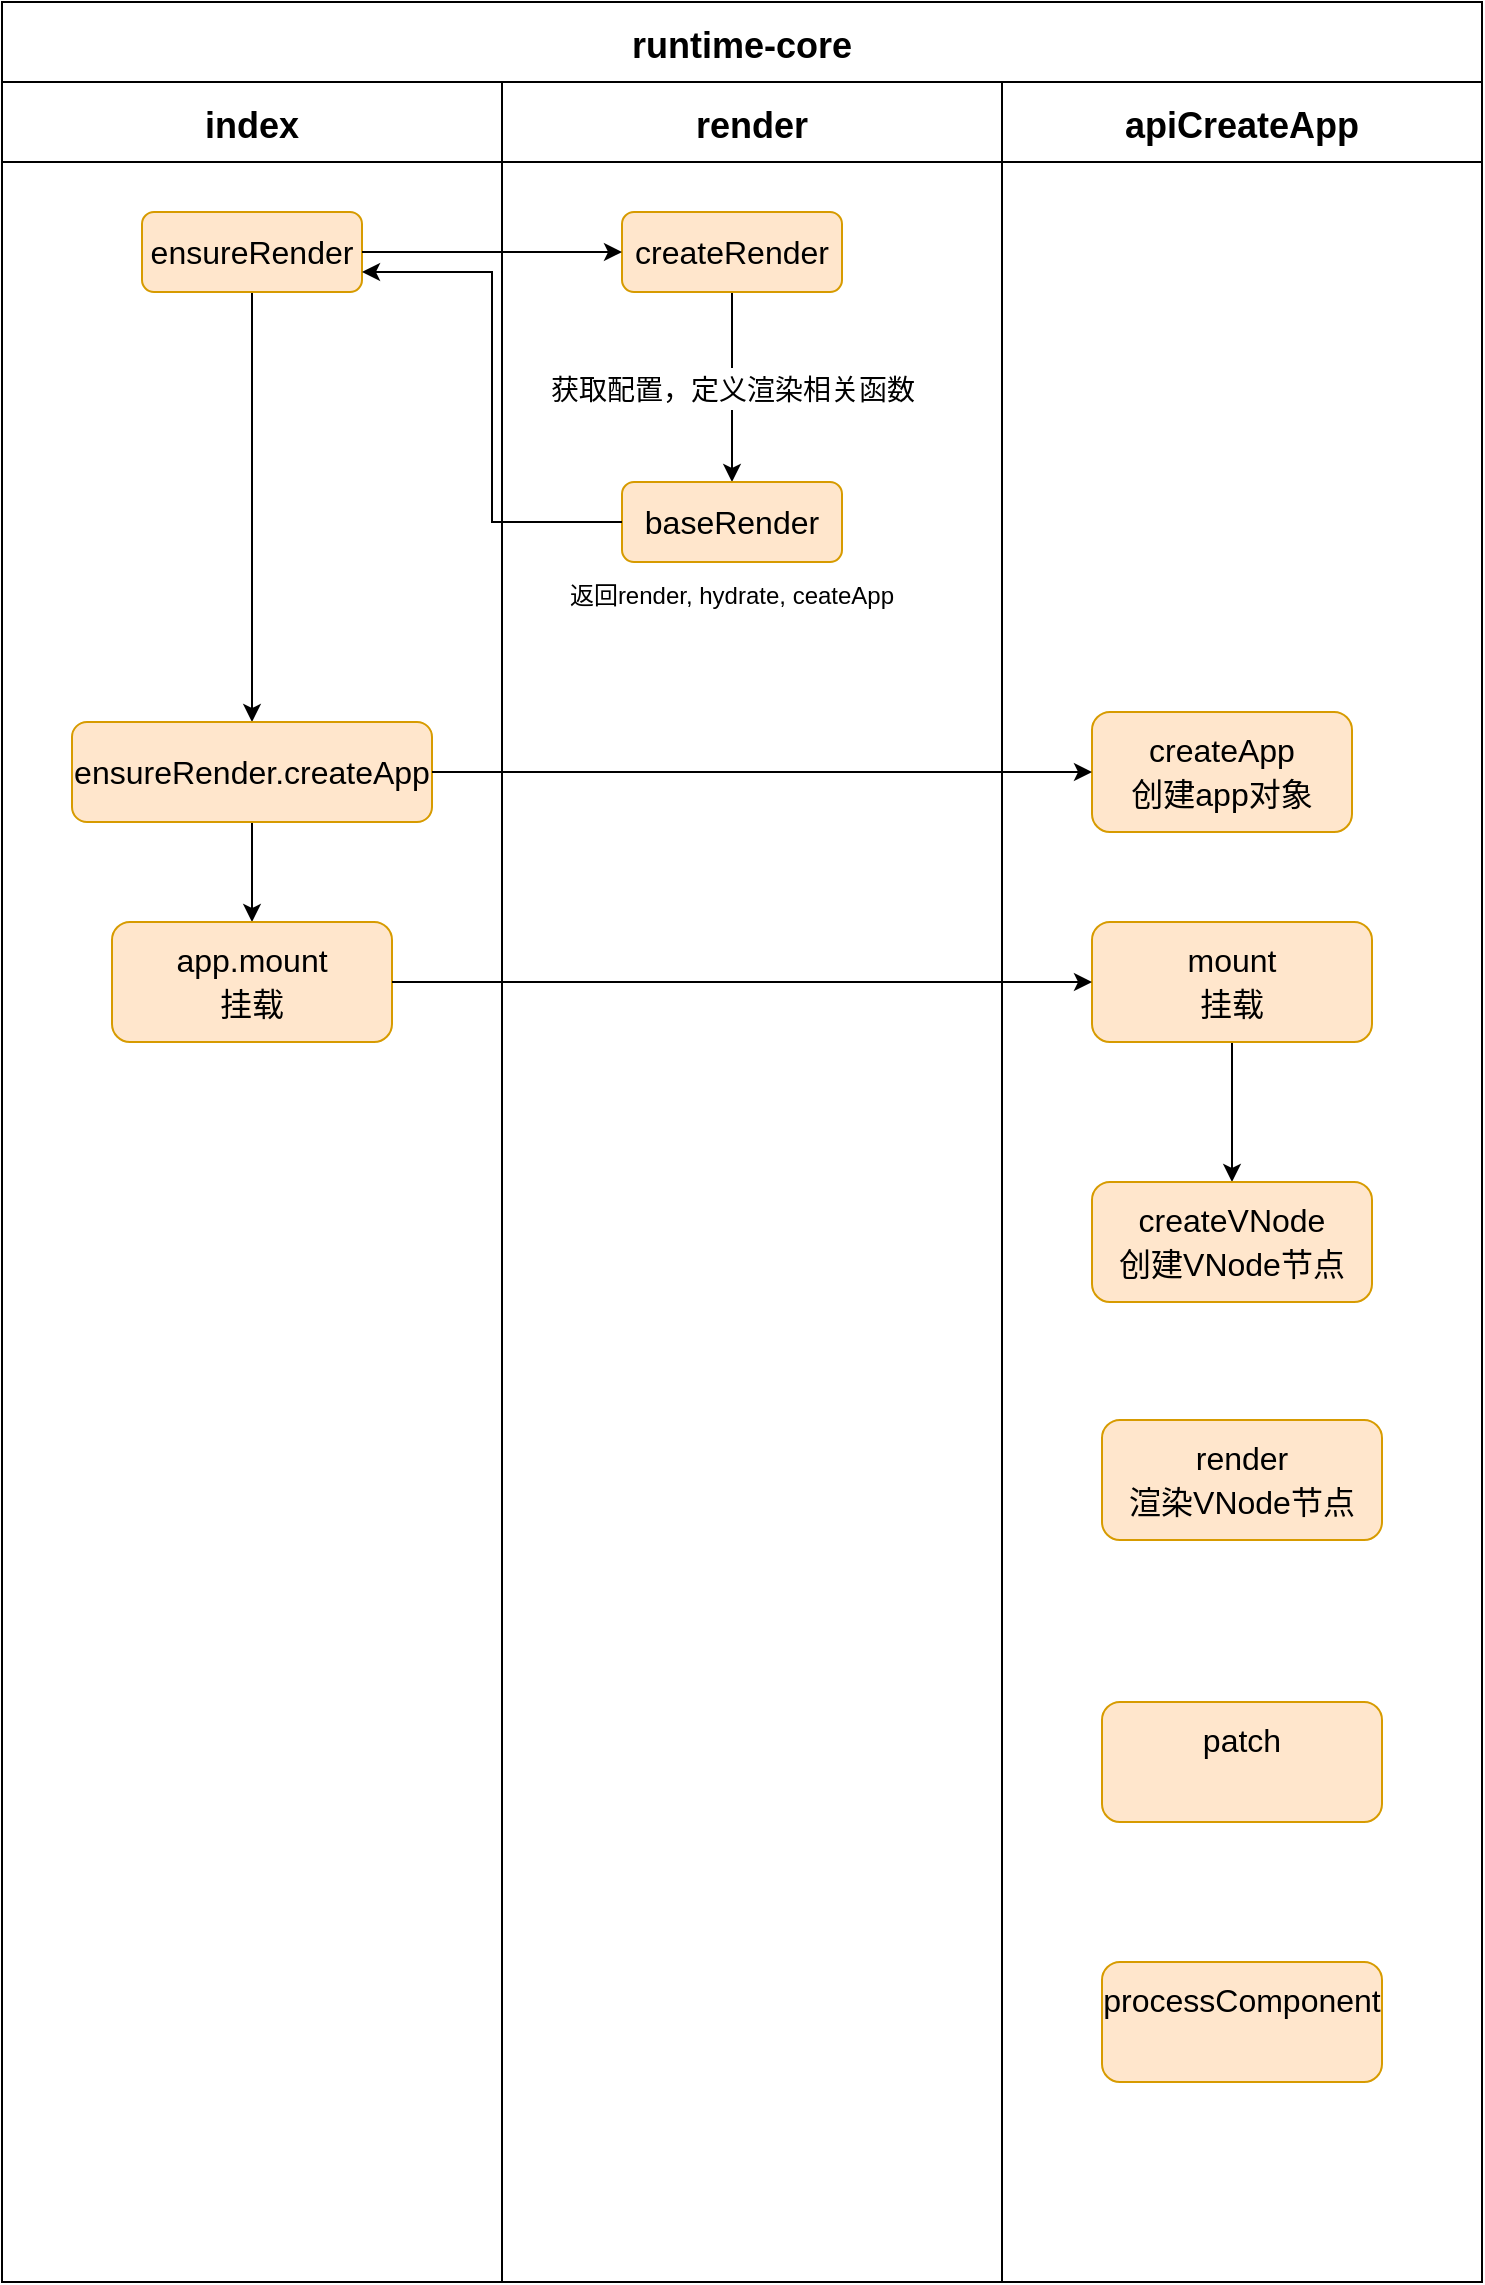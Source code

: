 <mxfile version="14.8.2" type="github">
  <diagram id="fP7j6O5ex-q-pB03eMdX" name="Page-1">
    <mxGraphModel dx="1835" dy="654" grid="1" gridSize="10" guides="1" tooltips="1" connect="1" arrows="1" fold="1" page="1" pageScale="1" pageWidth="827" pageHeight="1169" math="0" shadow="0">
      <root>
        <mxCell id="0" />
        <mxCell id="1" parent="0" />
        <mxCell id="GihW5QAEGFhs0_07zUFj-1" value="runtime-core" style="swimlane;childLayout=stackLayout;resizeParent=1;resizeParentMax=0;startSize=40;fontSize=18;" vertex="1" parent="1">
          <mxGeometry x="-100" y="460" width="740" height="1140" as="geometry" />
        </mxCell>
        <mxCell id="GihW5QAEGFhs0_07zUFj-2" value="index" style="swimlane;startSize=40;fontSize=18;" vertex="1" parent="GihW5QAEGFhs0_07zUFj-1">
          <mxGeometry y="40" width="250" height="1100" as="geometry">
            <mxRectangle y="20" width="30" height="460" as="alternateBounds" />
          </mxGeometry>
        </mxCell>
        <mxCell id="GihW5QAEGFhs0_07zUFj-23" style="edgeStyle=orthogonalEdgeStyle;rounded=1;orthogonalLoop=1;jettySize=auto;html=1;fontSize=18;" edge="1" parent="GihW5QAEGFhs0_07zUFj-2" source="GihW5QAEGFhs0_07zUFj-7" target="GihW5QAEGFhs0_07zUFj-22">
          <mxGeometry relative="1" as="geometry" />
        </mxCell>
        <mxCell id="GihW5QAEGFhs0_07zUFj-7" value="&lt;font style=&quot;font-size: 16px&quot;&gt;ensureRender&lt;/font&gt;" style="rounded=1;whiteSpace=wrap;html=1;fontSize=18;fillColor=#ffe6cc;strokeColor=#d79b00;" vertex="1" parent="GihW5QAEGFhs0_07zUFj-2">
          <mxGeometry x="70" y="65" width="110" height="40" as="geometry" />
        </mxCell>
        <mxCell id="GihW5QAEGFhs0_07zUFj-29" style="edgeStyle=orthogonalEdgeStyle;rounded=1;orthogonalLoop=1;jettySize=auto;html=1;exitX=0.5;exitY=1;exitDx=0;exitDy=0;fontSize=18;" edge="1" parent="GihW5QAEGFhs0_07zUFj-2" source="GihW5QAEGFhs0_07zUFj-22" target="GihW5QAEGFhs0_07zUFj-25">
          <mxGeometry relative="1" as="geometry" />
        </mxCell>
        <mxCell id="GihW5QAEGFhs0_07zUFj-22" value="&lt;span style=&quot;font-size: 16px&quot;&gt;ensureRender.createApp&lt;/span&gt;" style="rounded=1;whiteSpace=wrap;html=1;fontSize=18;fillColor=#ffe6cc;strokeColor=#d79b00;" vertex="1" parent="GihW5QAEGFhs0_07zUFj-2">
          <mxGeometry x="35" y="320" width="180" height="50" as="geometry" />
        </mxCell>
        <mxCell id="GihW5QAEGFhs0_07zUFj-25" value="&lt;font style=&quot;font-size: 16px&quot;&gt;app.mount&lt;br&gt;挂载&lt;br&gt;&lt;/font&gt;" style="rounded=1;whiteSpace=wrap;html=1;fontSize=18;fillColor=#ffe6cc;strokeColor=#d79b00;" vertex="1" parent="GihW5QAEGFhs0_07zUFj-2">
          <mxGeometry x="55" y="420" width="140" height="60" as="geometry" />
        </mxCell>
        <mxCell id="GihW5QAEGFhs0_07zUFj-3" value="render" style="swimlane;startSize=40;fontSize=18;" vertex="1" parent="GihW5QAEGFhs0_07zUFj-1">
          <mxGeometry x="250" y="40" width="250" height="1100" as="geometry" />
        </mxCell>
        <mxCell id="GihW5QAEGFhs0_07zUFj-17" value="&lt;font style=&quot;font-size: 14px&quot;&gt;获取配置，定义渲染相关函数&lt;/font&gt;" style="edgeStyle=orthogonalEdgeStyle;rounded=0;orthogonalLoop=1;jettySize=auto;html=1;fontSize=18;" edge="1" parent="GihW5QAEGFhs0_07zUFj-3" source="GihW5QAEGFhs0_07zUFj-13" target="GihW5QAEGFhs0_07zUFj-16">
          <mxGeometry relative="1" as="geometry" />
        </mxCell>
        <mxCell id="GihW5QAEGFhs0_07zUFj-13" value="&lt;font style=&quot;font-size: 16px&quot;&gt;createRender&lt;/font&gt;" style="rounded=1;whiteSpace=wrap;html=1;fontSize=18;fillColor=#ffe6cc;strokeColor=#d79b00;" vertex="1" parent="GihW5QAEGFhs0_07zUFj-3">
          <mxGeometry x="60" y="65" width="110" height="40" as="geometry" />
        </mxCell>
        <mxCell id="GihW5QAEGFhs0_07zUFj-16" value="&lt;font style=&quot;font-size: 16px&quot;&gt;baseRender&lt;/font&gt;" style="rounded=1;whiteSpace=wrap;html=1;fontSize=18;fillColor=#ffe6cc;strokeColor=#d79b00;" vertex="1" parent="GihW5QAEGFhs0_07zUFj-3">
          <mxGeometry x="60" y="200" width="110" height="40" as="geometry" />
        </mxCell>
        <mxCell id="GihW5QAEGFhs0_07zUFj-9" value="&lt;font style=&quot;font-size: 12px&quot;&gt;返回render, hydrate, ceateApp&lt;/font&gt;" style="text;html=1;strokeColor=none;fillColor=none;align=center;verticalAlign=middle;whiteSpace=wrap;rounded=0;fontSize=18;" vertex="1" parent="GihW5QAEGFhs0_07zUFj-3">
          <mxGeometry x="25" y="250" width="180" height="10" as="geometry" />
        </mxCell>
        <mxCell id="GihW5QAEGFhs0_07zUFj-4" value="apiCreateApp" style="swimlane;startSize=40;fontSize=18;" vertex="1" parent="GihW5QAEGFhs0_07zUFj-1">
          <mxGeometry x="500" y="40" width="240" height="1100" as="geometry" />
        </mxCell>
        <mxCell id="GihW5QAEGFhs0_07zUFj-21" value="&lt;font style=&quot;font-size: 16px&quot;&gt;createApp&lt;br&gt;创建app对象&lt;br&gt;&lt;/font&gt;" style="rounded=1;whiteSpace=wrap;html=1;fontSize=18;fillColor=#ffe6cc;strokeColor=#d79b00;" vertex="1" parent="GihW5QAEGFhs0_07zUFj-4">
          <mxGeometry x="45" y="315" width="130" height="60" as="geometry" />
        </mxCell>
        <mxCell id="GihW5QAEGFhs0_07zUFj-32" style="edgeStyle=orthogonalEdgeStyle;rounded=1;orthogonalLoop=1;jettySize=auto;html=1;fontSize=18;" edge="1" parent="GihW5QAEGFhs0_07zUFj-4" source="GihW5QAEGFhs0_07zUFj-28" target="GihW5QAEGFhs0_07zUFj-31">
          <mxGeometry relative="1" as="geometry" />
        </mxCell>
        <mxCell id="GihW5QAEGFhs0_07zUFj-28" value="&lt;font style=&quot;font-size: 16px&quot;&gt;mount&lt;br&gt;挂载&lt;br&gt;&lt;/font&gt;" style="rounded=1;whiteSpace=wrap;html=1;fontSize=18;fillColor=#ffe6cc;strokeColor=#d79b00;" vertex="1" parent="GihW5QAEGFhs0_07zUFj-4">
          <mxGeometry x="45" y="420" width="140" height="60" as="geometry" />
        </mxCell>
        <mxCell id="GihW5QAEGFhs0_07zUFj-31" value="&lt;font style=&quot;font-size: 16px&quot;&gt;createVNode&lt;br&gt;创建VNode节点&lt;br&gt;&lt;/font&gt;" style="rounded=1;whiteSpace=wrap;html=1;fontSize=18;fillColor=#ffe6cc;strokeColor=#d79b00;" vertex="1" parent="GihW5QAEGFhs0_07zUFj-4">
          <mxGeometry x="45" y="550" width="140" height="60" as="geometry" />
        </mxCell>
        <mxCell id="GihW5QAEGFhs0_07zUFj-55" value="&lt;font style=&quot;font-size: 16px&quot;&gt;patch&lt;br&gt;&lt;br&gt;&lt;/font&gt;" style="rounded=1;whiteSpace=wrap;html=1;fontSize=18;fillColor=#ffe6cc;strokeColor=#d79b00;" vertex="1" parent="GihW5QAEGFhs0_07zUFj-4">
          <mxGeometry x="50" y="810" width="140" height="60" as="geometry" />
        </mxCell>
        <mxCell id="GihW5QAEGFhs0_07zUFj-56" value="&lt;font style=&quot;font-size: 16px&quot;&gt;processComponent&lt;br&gt;&lt;br&gt;&lt;/font&gt;" style="rounded=1;whiteSpace=wrap;html=1;fontSize=18;fillColor=#ffe6cc;strokeColor=#d79b00;" vertex="1" parent="GihW5QAEGFhs0_07zUFj-4">
          <mxGeometry x="50" y="940" width="140" height="60" as="geometry" />
        </mxCell>
        <mxCell id="GihW5QAEGFhs0_07zUFj-18" style="edgeStyle=orthogonalEdgeStyle;rounded=0;orthogonalLoop=1;jettySize=auto;html=1;fontSize=18;" edge="1" parent="GihW5QAEGFhs0_07zUFj-1" source="GihW5QAEGFhs0_07zUFj-7" target="GihW5QAEGFhs0_07zUFj-13">
          <mxGeometry relative="1" as="geometry" />
        </mxCell>
        <mxCell id="GihW5QAEGFhs0_07zUFj-19" style="edgeStyle=orthogonalEdgeStyle;rounded=0;orthogonalLoop=1;jettySize=auto;html=1;entryX=1;entryY=0.75;entryDx=0;entryDy=0;fontSize=18;" edge="1" parent="GihW5QAEGFhs0_07zUFj-1" source="GihW5QAEGFhs0_07zUFj-16" target="GihW5QAEGFhs0_07zUFj-7">
          <mxGeometry relative="1" as="geometry" />
        </mxCell>
        <mxCell id="GihW5QAEGFhs0_07zUFj-24" style="edgeStyle=orthogonalEdgeStyle;rounded=1;orthogonalLoop=1;jettySize=auto;html=1;exitX=1;exitY=0.5;exitDx=0;exitDy=0;fontSize=18;" edge="1" parent="GihW5QAEGFhs0_07zUFj-1" source="GihW5QAEGFhs0_07zUFj-22" target="GihW5QAEGFhs0_07zUFj-21">
          <mxGeometry relative="1" as="geometry" />
        </mxCell>
        <mxCell id="GihW5QAEGFhs0_07zUFj-30" style="edgeStyle=orthogonalEdgeStyle;rounded=1;orthogonalLoop=1;jettySize=auto;html=1;exitX=1;exitY=0.5;exitDx=0;exitDy=0;fontSize=18;" edge="1" parent="GihW5QAEGFhs0_07zUFj-1" source="GihW5QAEGFhs0_07zUFj-25" target="GihW5QAEGFhs0_07zUFj-28">
          <mxGeometry relative="1" as="geometry" />
        </mxCell>
        <mxCell id="GihW5QAEGFhs0_07zUFj-54" value="&lt;font style=&quot;font-size: 16px&quot;&gt;render&lt;br&gt;渲染VNode节点&lt;br&gt;&lt;/font&gt;" style="rounded=1;whiteSpace=wrap;html=1;fontSize=18;fillColor=#ffe6cc;strokeColor=#d79b00;" vertex="1" parent="1">
          <mxGeometry x="450" y="1169" width="140" height="60" as="geometry" />
        </mxCell>
      </root>
    </mxGraphModel>
  </diagram>
</mxfile>
